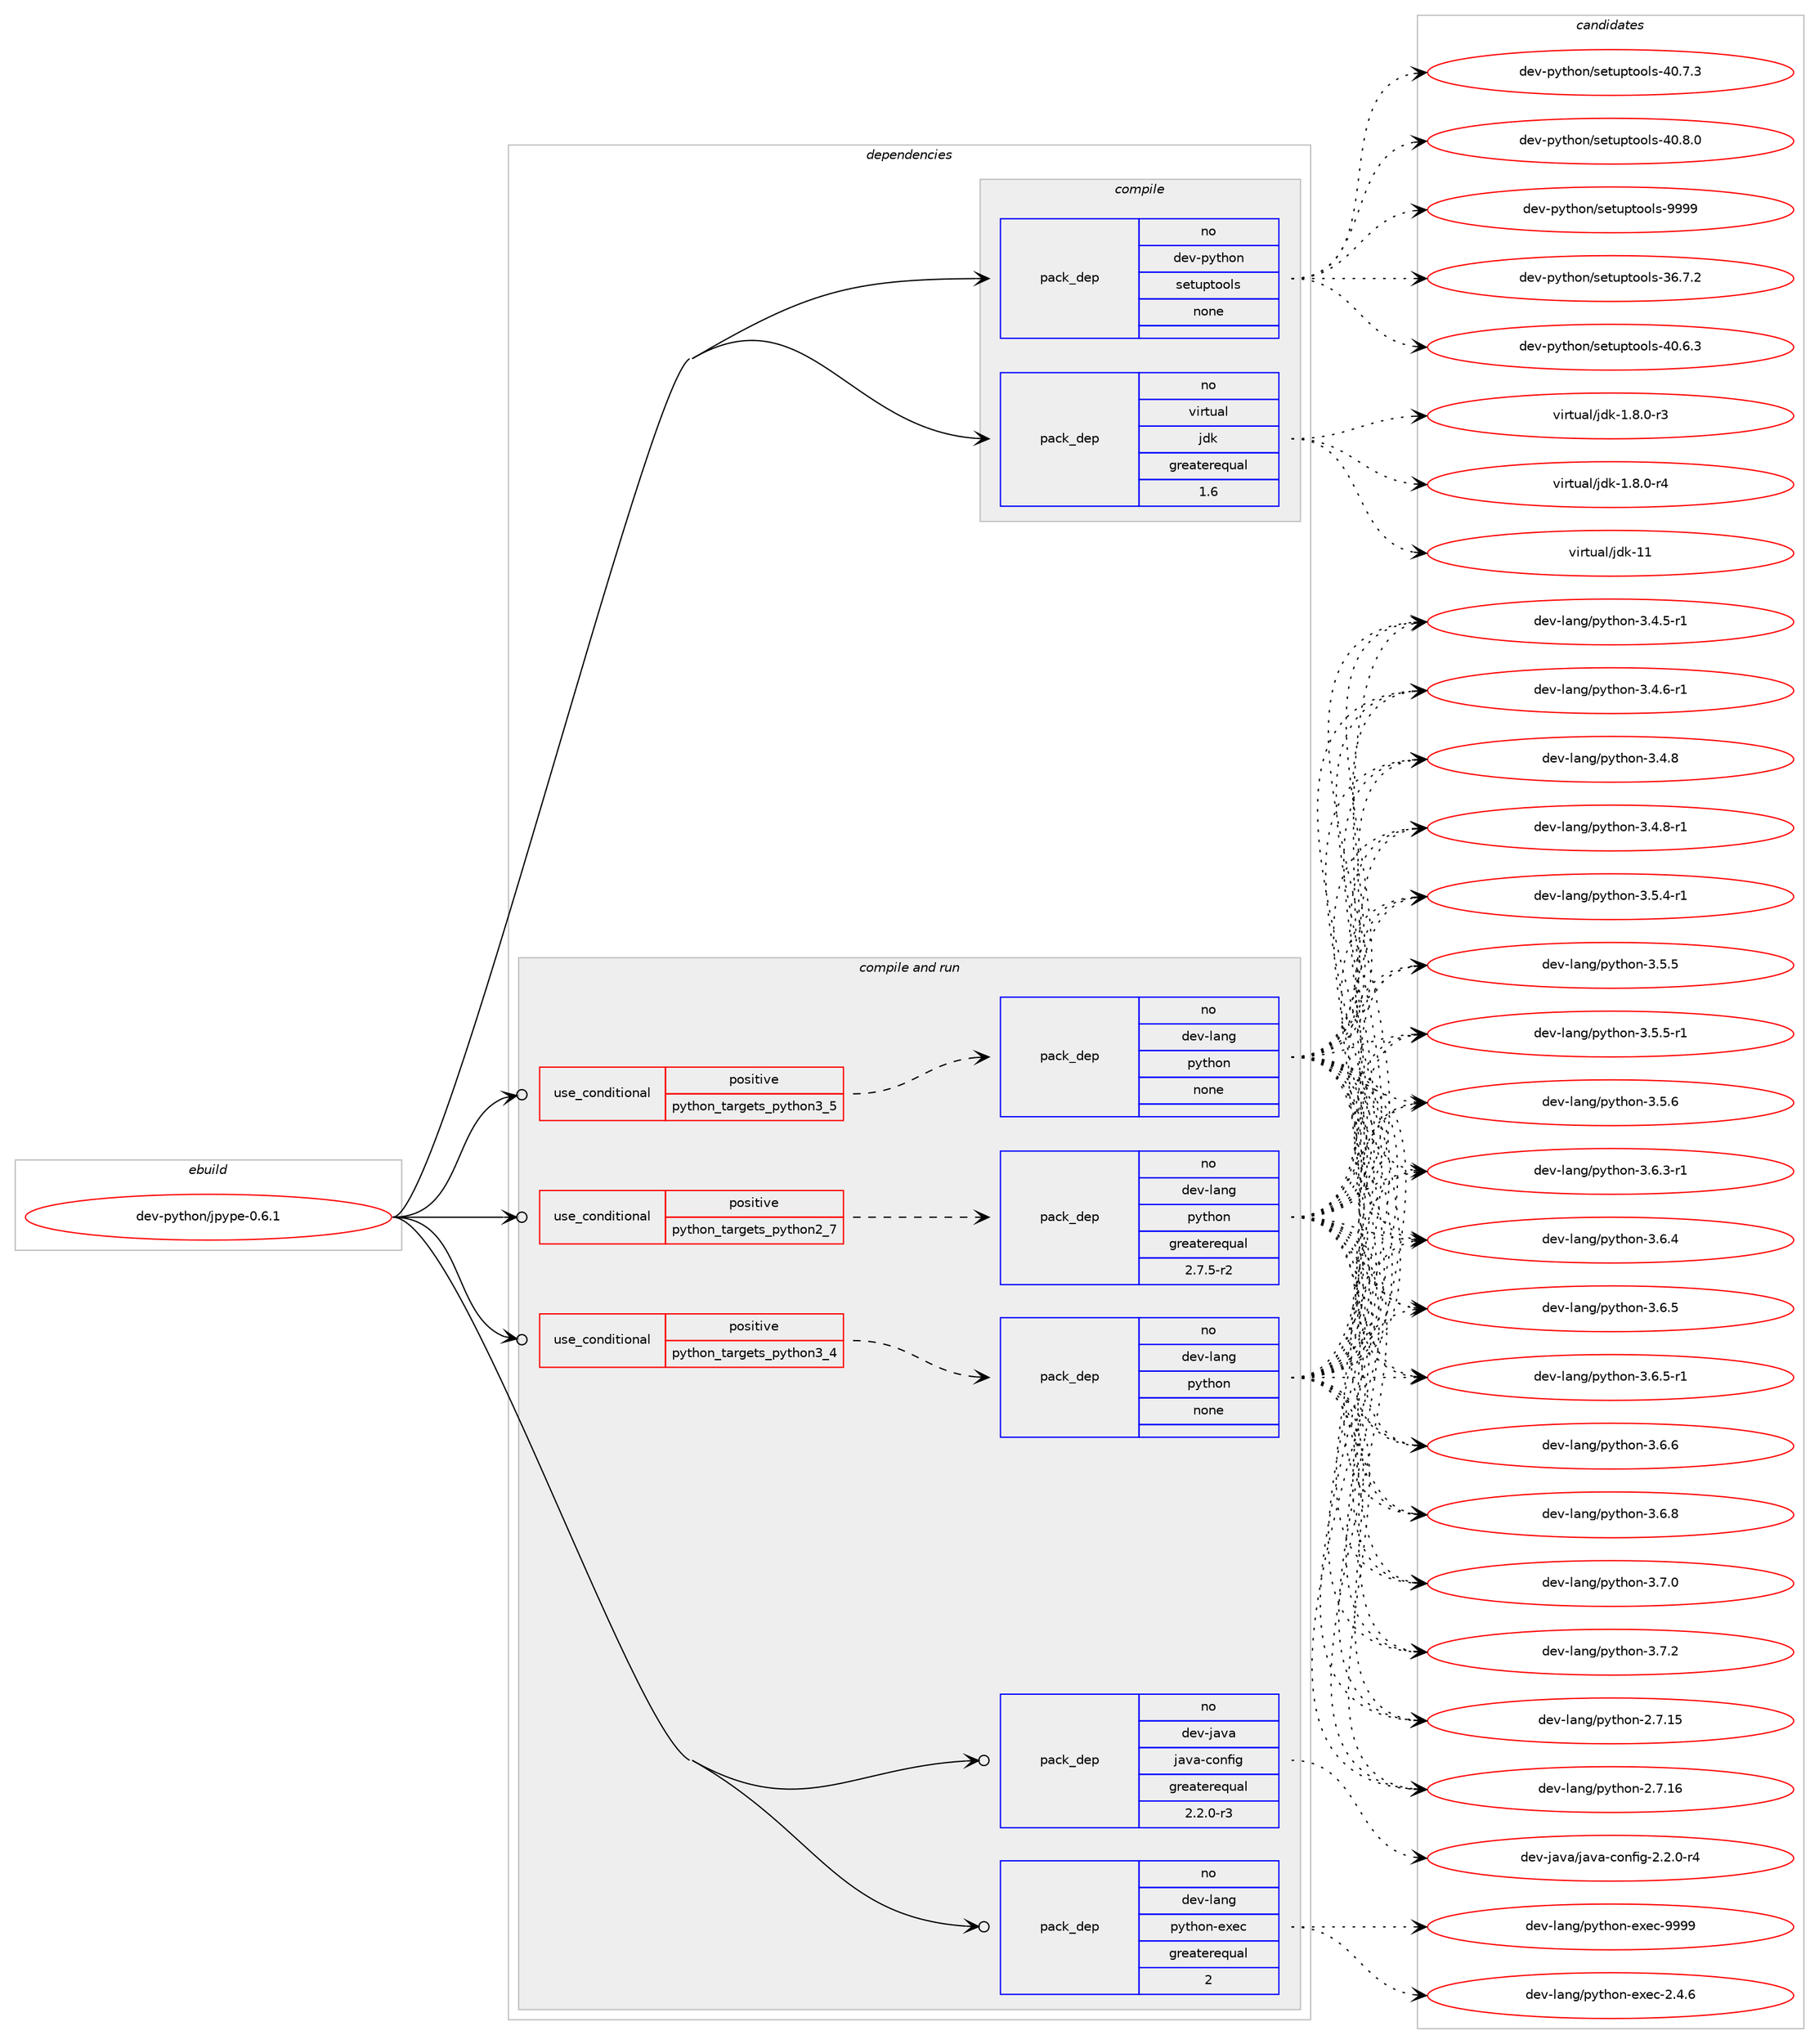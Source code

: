 digraph prolog {

# *************
# Graph options
# *************

newrank=true;
concentrate=true;
compound=true;
graph [rankdir=LR,fontname=Helvetica,fontsize=10,ranksep=1.5];#, ranksep=2.5, nodesep=0.2];
edge  [arrowhead=vee];
node  [fontname=Helvetica,fontsize=10];

# **********
# The ebuild
# **********

subgraph cluster_leftcol {
color=gray;
rank=same;
label=<<i>ebuild</i>>;
id [label="dev-python/jpype-0.6.1", color=red, width=4, href="../dev-python/jpype-0.6.1.svg"];
}

# ****************
# The dependencies
# ****************

subgraph cluster_midcol {
color=gray;
label=<<i>dependencies</i>>;
subgraph cluster_compile {
fillcolor="#eeeeee";
style=filled;
label=<<i>compile</i>>;
subgraph pack1015956 {
dependency1415615 [label=<<TABLE BORDER="0" CELLBORDER="1" CELLSPACING="0" CELLPADDING="4" WIDTH="220"><TR><TD ROWSPAN="6" CELLPADDING="30">pack_dep</TD></TR><TR><TD WIDTH="110">no</TD></TR><TR><TD>dev-python</TD></TR><TR><TD>setuptools</TD></TR><TR><TD>none</TD></TR><TR><TD></TD></TR></TABLE>>, shape=none, color=blue];
}
id:e -> dependency1415615:w [weight=20,style="solid",arrowhead="vee"];
subgraph pack1015957 {
dependency1415616 [label=<<TABLE BORDER="0" CELLBORDER="1" CELLSPACING="0" CELLPADDING="4" WIDTH="220"><TR><TD ROWSPAN="6" CELLPADDING="30">pack_dep</TD></TR><TR><TD WIDTH="110">no</TD></TR><TR><TD>virtual</TD></TR><TR><TD>jdk</TD></TR><TR><TD>greaterequal</TD></TR><TR><TD>1.6</TD></TR></TABLE>>, shape=none, color=blue];
}
id:e -> dependency1415616:w [weight=20,style="solid",arrowhead="vee"];
}
subgraph cluster_compileandrun {
fillcolor="#eeeeee";
style=filled;
label=<<i>compile and run</i>>;
subgraph cond376387 {
dependency1415617 [label=<<TABLE BORDER="0" CELLBORDER="1" CELLSPACING="0" CELLPADDING="4"><TR><TD ROWSPAN="3" CELLPADDING="10">use_conditional</TD></TR><TR><TD>positive</TD></TR><TR><TD>python_targets_python2_7</TD></TR></TABLE>>, shape=none, color=red];
subgraph pack1015958 {
dependency1415618 [label=<<TABLE BORDER="0" CELLBORDER="1" CELLSPACING="0" CELLPADDING="4" WIDTH="220"><TR><TD ROWSPAN="6" CELLPADDING="30">pack_dep</TD></TR><TR><TD WIDTH="110">no</TD></TR><TR><TD>dev-lang</TD></TR><TR><TD>python</TD></TR><TR><TD>greaterequal</TD></TR><TR><TD>2.7.5-r2</TD></TR></TABLE>>, shape=none, color=blue];
}
dependency1415617:e -> dependency1415618:w [weight=20,style="dashed",arrowhead="vee"];
}
id:e -> dependency1415617:w [weight=20,style="solid",arrowhead="odotvee"];
subgraph cond376388 {
dependency1415619 [label=<<TABLE BORDER="0" CELLBORDER="1" CELLSPACING="0" CELLPADDING="4"><TR><TD ROWSPAN="3" CELLPADDING="10">use_conditional</TD></TR><TR><TD>positive</TD></TR><TR><TD>python_targets_python3_4</TD></TR></TABLE>>, shape=none, color=red];
subgraph pack1015959 {
dependency1415620 [label=<<TABLE BORDER="0" CELLBORDER="1" CELLSPACING="0" CELLPADDING="4" WIDTH="220"><TR><TD ROWSPAN="6" CELLPADDING="30">pack_dep</TD></TR><TR><TD WIDTH="110">no</TD></TR><TR><TD>dev-lang</TD></TR><TR><TD>python</TD></TR><TR><TD>none</TD></TR><TR><TD></TD></TR></TABLE>>, shape=none, color=blue];
}
dependency1415619:e -> dependency1415620:w [weight=20,style="dashed",arrowhead="vee"];
}
id:e -> dependency1415619:w [weight=20,style="solid",arrowhead="odotvee"];
subgraph cond376389 {
dependency1415621 [label=<<TABLE BORDER="0" CELLBORDER="1" CELLSPACING="0" CELLPADDING="4"><TR><TD ROWSPAN="3" CELLPADDING="10">use_conditional</TD></TR><TR><TD>positive</TD></TR><TR><TD>python_targets_python3_5</TD></TR></TABLE>>, shape=none, color=red];
subgraph pack1015960 {
dependency1415622 [label=<<TABLE BORDER="0" CELLBORDER="1" CELLSPACING="0" CELLPADDING="4" WIDTH="220"><TR><TD ROWSPAN="6" CELLPADDING="30">pack_dep</TD></TR><TR><TD WIDTH="110">no</TD></TR><TR><TD>dev-lang</TD></TR><TR><TD>python</TD></TR><TR><TD>none</TD></TR><TR><TD></TD></TR></TABLE>>, shape=none, color=blue];
}
dependency1415621:e -> dependency1415622:w [weight=20,style="dashed",arrowhead="vee"];
}
id:e -> dependency1415621:w [weight=20,style="solid",arrowhead="odotvee"];
subgraph pack1015961 {
dependency1415623 [label=<<TABLE BORDER="0" CELLBORDER="1" CELLSPACING="0" CELLPADDING="4" WIDTH="220"><TR><TD ROWSPAN="6" CELLPADDING="30">pack_dep</TD></TR><TR><TD WIDTH="110">no</TD></TR><TR><TD>dev-java</TD></TR><TR><TD>java-config</TD></TR><TR><TD>greaterequal</TD></TR><TR><TD>2.2.0-r3</TD></TR></TABLE>>, shape=none, color=blue];
}
id:e -> dependency1415623:w [weight=20,style="solid",arrowhead="odotvee"];
subgraph pack1015962 {
dependency1415624 [label=<<TABLE BORDER="0" CELLBORDER="1" CELLSPACING="0" CELLPADDING="4" WIDTH="220"><TR><TD ROWSPAN="6" CELLPADDING="30">pack_dep</TD></TR><TR><TD WIDTH="110">no</TD></TR><TR><TD>dev-lang</TD></TR><TR><TD>python-exec</TD></TR><TR><TD>greaterequal</TD></TR><TR><TD>2</TD></TR></TABLE>>, shape=none, color=blue];
}
id:e -> dependency1415624:w [weight=20,style="solid",arrowhead="odotvee"];
}
subgraph cluster_run {
fillcolor="#eeeeee";
style=filled;
label=<<i>run</i>>;
}
}

# **************
# The candidates
# **************

subgraph cluster_choices {
rank=same;
color=gray;
label=<<i>candidates</i>>;

subgraph choice1015956 {
color=black;
nodesep=1;
choice100101118451121211161041111104711510111611711211611111110811545515446554650 [label="dev-python/setuptools-36.7.2", color=red, width=4,href="../dev-python/setuptools-36.7.2.svg"];
choice100101118451121211161041111104711510111611711211611111110811545524846544651 [label="dev-python/setuptools-40.6.3", color=red, width=4,href="../dev-python/setuptools-40.6.3.svg"];
choice100101118451121211161041111104711510111611711211611111110811545524846554651 [label="dev-python/setuptools-40.7.3", color=red, width=4,href="../dev-python/setuptools-40.7.3.svg"];
choice100101118451121211161041111104711510111611711211611111110811545524846564648 [label="dev-python/setuptools-40.8.0", color=red, width=4,href="../dev-python/setuptools-40.8.0.svg"];
choice10010111845112121116104111110471151011161171121161111111081154557575757 [label="dev-python/setuptools-9999", color=red, width=4,href="../dev-python/setuptools-9999.svg"];
dependency1415615:e -> choice100101118451121211161041111104711510111611711211611111110811545515446554650:w [style=dotted,weight="100"];
dependency1415615:e -> choice100101118451121211161041111104711510111611711211611111110811545524846544651:w [style=dotted,weight="100"];
dependency1415615:e -> choice100101118451121211161041111104711510111611711211611111110811545524846554651:w [style=dotted,weight="100"];
dependency1415615:e -> choice100101118451121211161041111104711510111611711211611111110811545524846564648:w [style=dotted,weight="100"];
dependency1415615:e -> choice10010111845112121116104111110471151011161171121161111111081154557575757:w [style=dotted,weight="100"];
}
subgraph choice1015957 {
color=black;
nodesep=1;
choice11810511411611797108471061001074549465646484511451 [label="virtual/jdk-1.8.0-r3", color=red, width=4,href="../virtual/jdk-1.8.0-r3.svg"];
choice11810511411611797108471061001074549465646484511452 [label="virtual/jdk-1.8.0-r4", color=red, width=4,href="../virtual/jdk-1.8.0-r4.svg"];
choice1181051141161179710847106100107454949 [label="virtual/jdk-11", color=red, width=4,href="../virtual/jdk-11.svg"];
dependency1415616:e -> choice11810511411611797108471061001074549465646484511451:w [style=dotted,weight="100"];
dependency1415616:e -> choice11810511411611797108471061001074549465646484511452:w [style=dotted,weight="100"];
dependency1415616:e -> choice1181051141161179710847106100107454949:w [style=dotted,weight="100"];
}
subgraph choice1015958 {
color=black;
nodesep=1;
choice10010111845108971101034711212111610411111045504655464953 [label="dev-lang/python-2.7.15", color=red, width=4,href="../dev-lang/python-2.7.15.svg"];
choice10010111845108971101034711212111610411111045504655464954 [label="dev-lang/python-2.7.16", color=red, width=4,href="../dev-lang/python-2.7.16.svg"];
choice1001011184510897110103471121211161041111104551465246534511449 [label="dev-lang/python-3.4.5-r1", color=red, width=4,href="../dev-lang/python-3.4.5-r1.svg"];
choice1001011184510897110103471121211161041111104551465246544511449 [label="dev-lang/python-3.4.6-r1", color=red, width=4,href="../dev-lang/python-3.4.6-r1.svg"];
choice100101118451089711010347112121116104111110455146524656 [label="dev-lang/python-3.4.8", color=red, width=4,href="../dev-lang/python-3.4.8.svg"];
choice1001011184510897110103471121211161041111104551465246564511449 [label="dev-lang/python-3.4.8-r1", color=red, width=4,href="../dev-lang/python-3.4.8-r1.svg"];
choice1001011184510897110103471121211161041111104551465346524511449 [label="dev-lang/python-3.5.4-r1", color=red, width=4,href="../dev-lang/python-3.5.4-r1.svg"];
choice100101118451089711010347112121116104111110455146534653 [label="dev-lang/python-3.5.5", color=red, width=4,href="../dev-lang/python-3.5.5.svg"];
choice1001011184510897110103471121211161041111104551465346534511449 [label="dev-lang/python-3.5.5-r1", color=red, width=4,href="../dev-lang/python-3.5.5-r1.svg"];
choice100101118451089711010347112121116104111110455146534654 [label="dev-lang/python-3.5.6", color=red, width=4,href="../dev-lang/python-3.5.6.svg"];
choice1001011184510897110103471121211161041111104551465446514511449 [label="dev-lang/python-3.6.3-r1", color=red, width=4,href="../dev-lang/python-3.6.3-r1.svg"];
choice100101118451089711010347112121116104111110455146544652 [label="dev-lang/python-3.6.4", color=red, width=4,href="../dev-lang/python-3.6.4.svg"];
choice100101118451089711010347112121116104111110455146544653 [label="dev-lang/python-3.6.5", color=red, width=4,href="../dev-lang/python-3.6.5.svg"];
choice1001011184510897110103471121211161041111104551465446534511449 [label="dev-lang/python-3.6.5-r1", color=red, width=4,href="../dev-lang/python-3.6.5-r1.svg"];
choice100101118451089711010347112121116104111110455146544654 [label="dev-lang/python-3.6.6", color=red, width=4,href="../dev-lang/python-3.6.6.svg"];
choice100101118451089711010347112121116104111110455146544656 [label="dev-lang/python-3.6.8", color=red, width=4,href="../dev-lang/python-3.6.8.svg"];
choice100101118451089711010347112121116104111110455146554648 [label="dev-lang/python-3.7.0", color=red, width=4,href="../dev-lang/python-3.7.0.svg"];
choice100101118451089711010347112121116104111110455146554650 [label="dev-lang/python-3.7.2", color=red, width=4,href="../dev-lang/python-3.7.2.svg"];
dependency1415618:e -> choice10010111845108971101034711212111610411111045504655464953:w [style=dotted,weight="100"];
dependency1415618:e -> choice10010111845108971101034711212111610411111045504655464954:w [style=dotted,weight="100"];
dependency1415618:e -> choice1001011184510897110103471121211161041111104551465246534511449:w [style=dotted,weight="100"];
dependency1415618:e -> choice1001011184510897110103471121211161041111104551465246544511449:w [style=dotted,weight="100"];
dependency1415618:e -> choice100101118451089711010347112121116104111110455146524656:w [style=dotted,weight="100"];
dependency1415618:e -> choice1001011184510897110103471121211161041111104551465246564511449:w [style=dotted,weight="100"];
dependency1415618:e -> choice1001011184510897110103471121211161041111104551465346524511449:w [style=dotted,weight="100"];
dependency1415618:e -> choice100101118451089711010347112121116104111110455146534653:w [style=dotted,weight="100"];
dependency1415618:e -> choice1001011184510897110103471121211161041111104551465346534511449:w [style=dotted,weight="100"];
dependency1415618:e -> choice100101118451089711010347112121116104111110455146534654:w [style=dotted,weight="100"];
dependency1415618:e -> choice1001011184510897110103471121211161041111104551465446514511449:w [style=dotted,weight="100"];
dependency1415618:e -> choice100101118451089711010347112121116104111110455146544652:w [style=dotted,weight="100"];
dependency1415618:e -> choice100101118451089711010347112121116104111110455146544653:w [style=dotted,weight="100"];
dependency1415618:e -> choice1001011184510897110103471121211161041111104551465446534511449:w [style=dotted,weight="100"];
dependency1415618:e -> choice100101118451089711010347112121116104111110455146544654:w [style=dotted,weight="100"];
dependency1415618:e -> choice100101118451089711010347112121116104111110455146544656:w [style=dotted,weight="100"];
dependency1415618:e -> choice100101118451089711010347112121116104111110455146554648:w [style=dotted,weight="100"];
dependency1415618:e -> choice100101118451089711010347112121116104111110455146554650:w [style=dotted,weight="100"];
}
subgraph choice1015959 {
color=black;
nodesep=1;
choice10010111845108971101034711212111610411111045504655464953 [label="dev-lang/python-2.7.15", color=red, width=4,href="../dev-lang/python-2.7.15.svg"];
choice10010111845108971101034711212111610411111045504655464954 [label="dev-lang/python-2.7.16", color=red, width=4,href="../dev-lang/python-2.7.16.svg"];
choice1001011184510897110103471121211161041111104551465246534511449 [label="dev-lang/python-3.4.5-r1", color=red, width=4,href="../dev-lang/python-3.4.5-r1.svg"];
choice1001011184510897110103471121211161041111104551465246544511449 [label="dev-lang/python-3.4.6-r1", color=red, width=4,href="../dev-lang/python-3.4.6-r1.svg"];
choice100101118451089711010347112121116104111110455146524656 [label="dev-lang/python-3.4.8", color=red, width=4,href="../dev-lang/python-3.4.8.svg"];
choice1001011184510897110103471121211161041111104551465246564511449 [label="dev-lang/python-3.4.8-r1", color=red, width=4,href="../dev-lang/python-3.4.8-r1.svg"];
choice1001011184510897110103471121211161041111104551465346524511449 [label="dev-lang/python-3.5.4-r1", color=red, width=4,href="../dev-lang/python-3.5.4-r1.svg"];
choice100101118451089711010347112121116104111110455146534653 [label="dev-lang/python-3.5.5", color=red, width=4,href="../dev-lang/python-3.5.5.svg"];
choice1001011184510897110103471121211161041111104551465346534511449 [label="dev-lang/python-3.5.5-r1", color=red, width=4,href="../dev-lang/python-3.5.5-r1.svg"];
choice100101118451089711010347112121116104111110455146534654 [label="dev-lang/python-3.5.6", color=red, width=4,href="../dev-lang/python-3.5.6.svg"];
choice1001011184510897110103471121211161041111104551465446514511449 [label="dev-lang/python-3.6.3-r1", color=red, width=4,href="../dev-lang/python-3.6.3-r1.svg"];
choice100101118451089711010347112121116104111110455146544652 [label="dev-lang/python-3.6.4", color=red, width=4,href="../dev-lang/python-3.6.4.svg"];
choice100101118451089711010347112121116104111110455146544653 [label="dev-lang/python-3.6.5", color=red, width=4,href="../dev-lang/python-3.6.5.svg"];
choice1001011184510897110103471121211161041111104551465446534511449 [label="dev-lang/python-3.6.5-r1", color=red, width=4,href="../dev-lang/python-3.6.5-r1.svg"];
choice100101118451089711010347112121116104111110455146544654 [label="dev-lang/python-3.6.6", color=red, width=4,href="../dev-lang/python-3.6.6.svg"];
choice100101118451089711010347112121116104111110455146544656 [label="dev-lang/python-3.6.8", color=red, width=4,href="../dev-lang/python-3.6.8.svg"];
choice100101118451089711010347112121116104111110455146554648 [label="dev-lang/python-3.7.0", color=red, width=4,href="../dev-lang/python-3.7.0.svg"];
choice100101118451089711010347112121116104111110455146554650 [label="dev-lang/python-3.7.2", color=red, width=4,href="../dev-lang/python-3.7.2.svg"];
dependency1415620:e -> choice10010111845108971101034711212111610411111045504655464953:w [style=dotted,weight="100"];
dependency1415620:e -> choice10010111845108971101034711212111610411111045504655464954:w [style=dotted,weight="100"];
dependency1415620:e -> choice1001011184510897110103471121211161041111104551465246534511449:w [style=dotted,weight="100"];
dependency1415620:e -> choice1001011184510897110103471121211161041111104551465246544511449:w [style=dotted,weight="100"];
dependency1415620:e -> choice100101118451089711010347112121116104111110455146524656:w [style=dotted,weight="100"];
dependency1415620:e -> choice1001011184510897110103471121211161041111104551465246564511449:w [style=dotted,weight="100"];
dependency1415620:e -> choice1001011184510897110103471121211161041111104551465346524511449:w [style=dotted,weight="100"];
dependency1415620:e -> choice100101118451089711010347112121116104111110455146534653:w [style=dotted,weight="100"];
dependency1415620:e -> choice1001011184510897110103471121211161041111104551465346534511449:w [style=dotted,weight="100"];
dependency1415620:e -> choice100101118451089711010347112121116104111110455146534654:w [style=dotted,weight="100"];
dependency1415620:e -> choice1001011184510897110103471121211161041111104551465446514511449:w [style=dotted,weight="100"];
dependency1415620:e -> choice100101118451089711010347112121116104111110455146544652:w [style=dotted,weight="100"];
dependency1415620:e -> choice100101118451089711010347112121116104111110455146544653:w [style=dotted,weight="100"];
dependency1415620:e -> choice1001011184510897110103471121211161041111104551465446534511449:w [style=dotted,weight="100"];
dependency1415620:e -> choice100101118451089711010347112121116104111110455146544654:w [style=dotted,weight="100"];
dependency1415620:e -> choice100101118451089711010347112121116104111110455146544656:w [style=dotted,weight="100"];
dependency1415620:e -> choice100101118451089711010347112121116104111110455146554648:w [style=dotted,weight="100"];
dependency1415620:e -> choice100101118451089711010347112121116104111110455146554650:w [style=dotted,weight="100"];
}
subgraph choice1015960 {
color=black;
nodesep=1;
choice10010111845108971101034711212111610411111045504655464953 [label="dev-lang/python-2.7.15", color=red, width=4,href="../dev-lang/python-2.7.15.svg"];
choice10010111845108971101034711212111610411111045504655464954 [label="dev-lang/python-2.7.16", color=red, width=4,href="../dev-lang/python-2.7.16.svg"];
choice1001011184510897110103471121211161041111104551465246534511449 [label="dev-lang/python-3.4.5-r1", color=red, width=4,href="../dev-lang/python-3.4.5-r1.svg"];
choice1001011184510897110103471121211161041111104551465246544511449 [label="dev-lang/python-3.4.6-r1", color=red, width=4,href="../dev-lang/python-3.4.6-r1.svg"];
choice100101118451089711010347112121116104111110455146524656 [label="dev-lang/python-3.4.8", color=red, width=4,href="../dev-lang/python-3.4.8.svg"];
choice1001011184510897110103471121211161041111104551465246564511449 [label="dev-lang/python-3.4.8-r1", color=red, width=4,href="../dev-lang/python-3.4.8-r1.svg"];
choice1001011184510897110103471121211161041111104551465346524511449 [label="dev-lang/python-3.5.4-r1", color=red, width=4,href="../dev-lang/python-3.5.4-r1.svg"];
choice100101118451089711010347112121116104111110455146534653 [label="dev-lang/python-3.5.5", color=red, width=4,href="../dev-lang/python-3.5.5.svg"];
choice1001011184510897110103471121211161041111104551465346534511449 [label="dev-lang/python-3.5.5-r1", color=red, width=4,href="../dev-lang/python-3.5.5-r1.svg"];
choice100101118451089711010347112121116104111110455146534654 [label="dev-lang/python-3.5.6", color=red, width=4,href="../dev-lang/python-3.5.6.svg"];
choice1001011184510897110103471121211161041111104551465446514511449 [label="dev-lang/python-3.6.3-r1", color=red, width=4,href="../dev-lang/python-3.6.3-r1.svg"];
choice100101118451089711010347112121116104111110455146544652 [label="dev-lang/python-3.6.4", color=red, width=4,href="../dev-lang/python-3.6.4.svg"];
choice100101118451089711010347112121116104111110455146544653 [label="dev-lang/python-3.6.5", color=red, width=4,href="../dev-lang/python-3.6.5.svg"];
choice1001011184510897110103471121211161041111104551465446534511449 [label="dev-lang/python-3.6.5-r1", color=red, width=4,href="../dev-lang/python-3.6.5-r1.svg"];
choice100101118451089711010347112121116104111110455146544654 [label="dev-lang/python-3.6.6", color=red, width=4,href="../dev-lang/python-3.6.6.svg"];
choice100101118451089711010347112121116104111110455146544656 [label="dev-lang/python-3.6.8", color=red, width=4,href="../dev-lang/python-3.6.8.svg"];
choice100101118451089711010347112121116104111110455146554648 [label="dev-lang/python-3.7.0", color=red, width=4,href="../dev-lang/python-3.7.0.svg"];
choice100101118451089711010347112121116104111110455146554650 [label="dev-lang/python-3.7.2", color=red, width=4,href="../dev-lang/python-3.7.2.svg"];
dependency1415622:e -> choice10010111845108971101034711212111610411111045504655464953:w [style=dotted,weight="100"];
dependency1415622:e -> choice10010111845108971101034711212111610411111045504655464954:w [style=dotted,weight="100"];
dependency1415622:e -> choice1001011184510897110103471121211161041111104551465246534511449:w [style=dotted,weight="100"];
dependency1415622:e -> choice1001011184510897110103471121211161041111104551465246544511449:w [style=dotted,weight="100"];
dependency1415622:e -> choice100101118451089711010347112121116104111110455146524656:w [style=dotted,weight="100"];
dependency1415622:e -> choice1001011184510897110103471121211161041111104551465246564511449:w [style=dotted,weight="100"];
dependency1415622:e -> choice1001011184510897110103471121211161041111104551465346524511449:w [style=dotted,weight="100"];
dependency1415622:e -> choice100101118451089711010347112121116104111110455146534653:w [style=dotted,weight="100"];
dependency1415622:e -> choice1001011184510897110103471121211161041111104551465346534511449:w [style=dotted,weight="100"];
dependency1415622:e -> choice100101118451089711010347112121116104111110455146534654:w [style=dotted,weight="100"];
dependency1415622:e -> choice1001011184510897110103471121211161041111104551465446514511449:w [style=dotted,weight="100"];
dependency1415622:e -> choice100101118451089711010347112121116104111110455146544652:w [style=dotted,weight="100"];
dependency1415622:e -> choice100101118451089711010347112121116104111110455146544653:w [style=dotted,weight="100"];
dependency1415622:e -> choice1001011184510897110103471121211161041111104551465446534511449:w [style=dotted,weight="100"];
dependency1415622:e -> choice100101118451089711010347112121116104111110455146544654:w [style=dotted,weight="100"];
dependency1415622:e -> choice100101118451089711010347112121116104111110455146544656:w [style=dotted,weight="100"];
dependency1415622:e -> choice100101118451089711010347112121116104111110455146554648:w [style=dotted,weight="100"];
dependency1415622:e -> choice100101118451089711010347112121116104111110455146554650:w [style=dotted,weight="100"];
}
subgraph choice1015961 {
color=black;
nodesep=1;
choice10010111845106971189747106971189745991111101021051034550465046484511452 [label="dev-java/java-config-2.2.0-r4", color=red, width=4,href="../dev-java/java-config-2.2.0-r4.svg"];
dependency1415623:e -> choice10010111845106971189747106971189745991111101021051034550465046484511452:w [style=dotted,weight="100"];
}
subgraph choice1015962 {
color=black;
nodesep=1;
choice1001011184510897110103471121211161041111104510112010199455046524654 [label="dev-lang/python-exec-2.4.6", color=red, width=4,href="../dev-lang/python-exec-2.4.6.svg"];
choice10010111845108971101034711212111610411111045101120101994557575757 [label="dev-lang/python-exec-9999", color=red, width=4,href="../dev-lang/python-exec-9999.svg"];
dependency1415624:e -> choice1001011184510897110103471121211161041111104510112010199455046524654:w [style=dotted,weight="100"];
dependency1415624:e -> choice10010111845108971101034711212111610411111045101120101994557575757:w [style=dotted,weight="100"];
}
}

}

